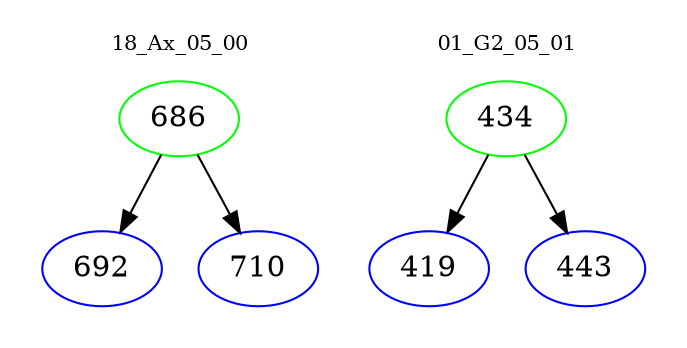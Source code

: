 digraph{
subgraph cluster_0 {
color = white
label = "18_Ax_05_00";
fontsize=10;
T0_686 [label="686", color="green"]
T0_686 -> T0_692 [color="black"]
T0_692 [label="692", color="blue"]
T0_686 -> T0_710 [color="black"]
T0_710 [label="710", color="blue"]
}
subgraph cluster_1 {
color = white
label = "01_G2_05_01";
fontsize=10;
T1_434 [label="434", color="green"]
T1_434 -> T1_419 [color="black"]
T1_419 [label="419", color="blue"]
T1_434 -> T1_443 [color="black"]
T1_443 [label="443", color="blue"]
}
}
